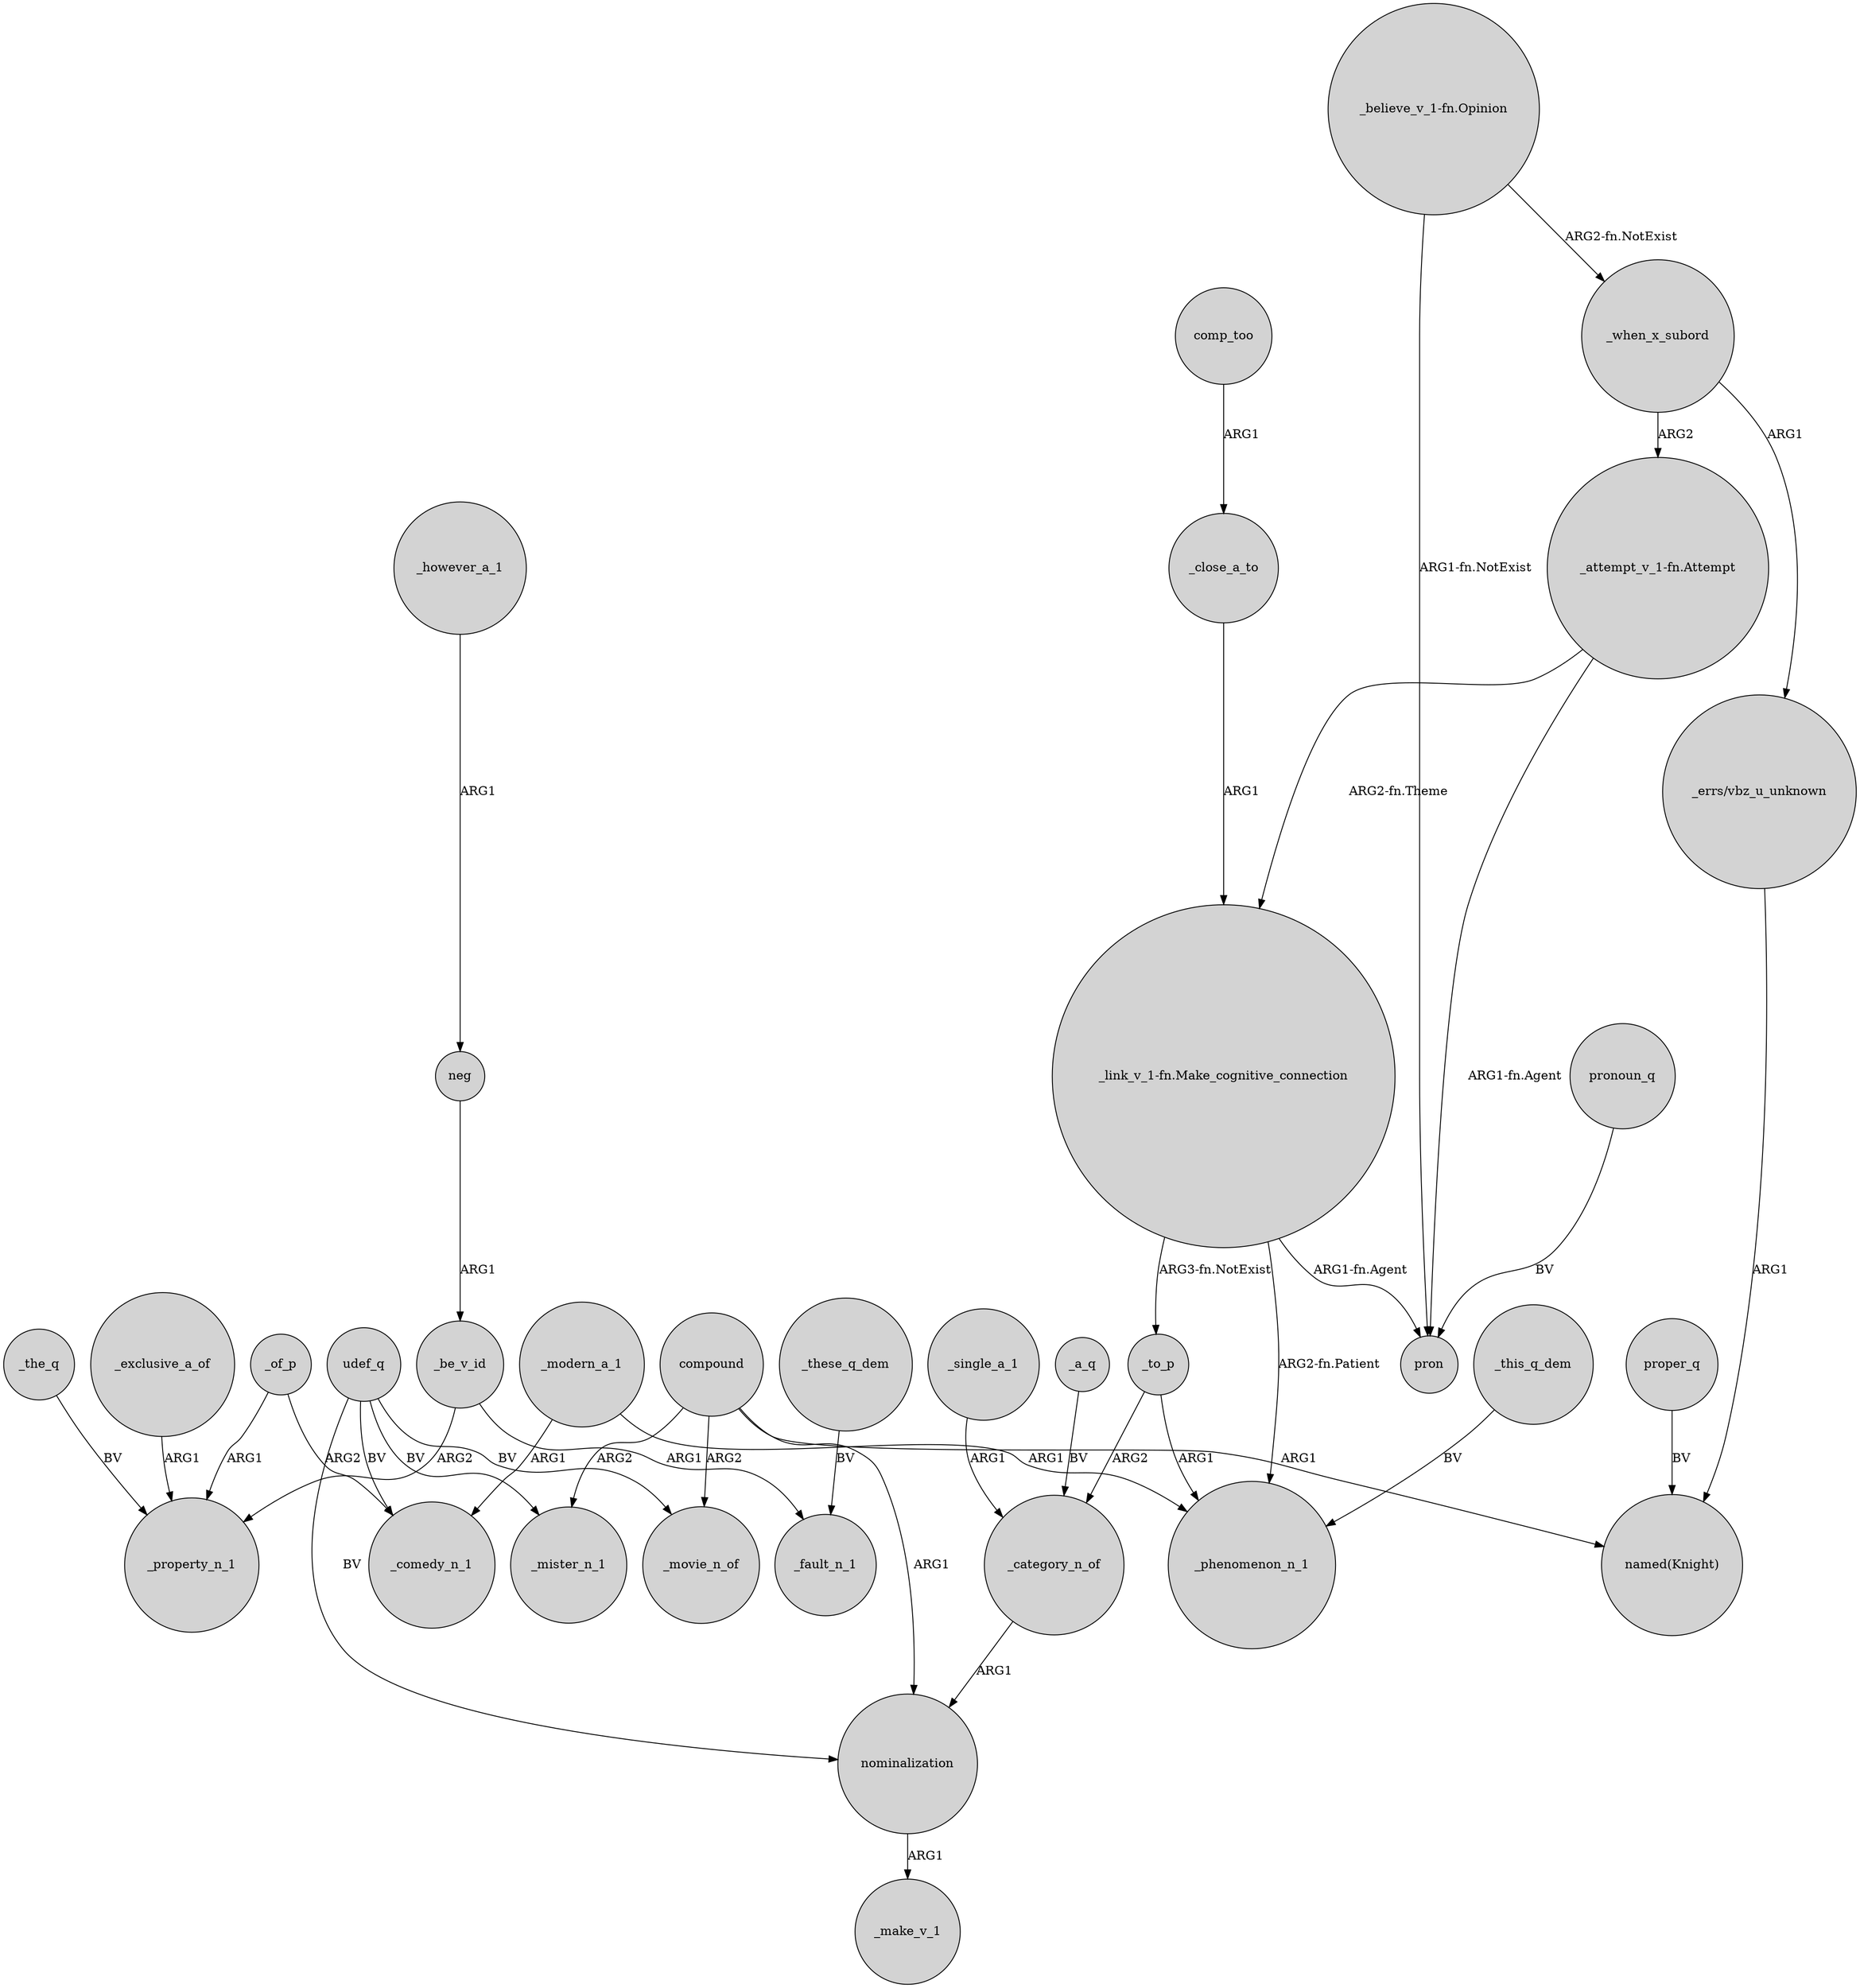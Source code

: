 digraph {
	node [shape=circle style=filled]
	_be_v_id -> _property_n_1 [label=ARG2]
	udef_q -> _comedy_n_1 [label=BV]
	_modern_a_1 -> _phenomenon_n_1 [label=ARG1]
	_exclusive_a_of -> _property_n_1 [label=ARG1]
	"_link_v_1-fn.Make_cognitive_connection" -> _to_p [label="ARG3-fn.NotExist"]
	compound -> _mister_n_1 [label=ARG2]
	udef_q -> _mister_n_1 [label=BV]
	"_believe_v_1-fn.Opinion" -> _when_x_subord [label="ARG2-fn.NotExist"]
	_single_a_1 -> _category_n_of [label=ARG1]
	nominalization -> _make_v_1 [label=ARG1]
	"_link_v_1-fn.Make_cognitive_connection" -> pron [label="ARG1-fn.Agent"]
	_of_p -> _property_n_1 [label=ARG1]
	_of_p -> _comedy_n_1 [label=ARG2]
	proper_q -> "named(Knight)" [label=BV]
	_category_n_of -> nominalization [label=ARG1]
	compound -> "named(Knight)" [label=ARG1]
	_when_x_subord -> "_attempt_v_1-fn.Attempt" [label=ARG2]
	_to_p -> _category_n_of [label=ARG2]
	compound -> _movie_n_of [label=ARG2]
	pronoun_q -> pron [label=BV]
	_however_a_1 -> neg [label=ARG1]
	"_believe_v_1-fn.Opinion" -> pron [label="ARG1-fn.NotExist"]
	_to_p -> _phenomenon_n_1 [label=ARG1]
	_a_q -> _category_n_of [label=BV]
	_be_v_id -> _fault_n_1 [label=ARG1]
	_the_q -> _property_n_1 [label=BV]
	udef_q -> nominalization [label=BV]
	_close_a_to -> "_link_v_1-fn.Make_cognitive_connection" [label=ARG1]
	_these_q_dem -> _fault_n_1 [label=BV]
	_when_x_subord -> "_errs/vbz_u_unknown" [label=ARG1]
	neg -> _be_v_id [label=ARG1]
	_this_q_dem -> _phenomenon_n_1 [label=BV]
	_modern_a_1 -> _comedy_n_1 [label=ARG1]
	"_link_v_1-fn.Make_cognitive_connection" -> _phenomenon_n_1 [label="ARG2-fn.Patient"]
	comp_too -> _close_a_to [label=ARG1]
	compound -> nominalization [label=ARG1]
	"_errs/vbz_u_unknown" -> "named(Knight)" [label=ARG1]
	"_attempt_v_1-fn.Attempt" -> "_link_v_1-fn.Make_cognitive_connection" [label="ARG2-fn.Theme"]
	udef_q -> _movie_n_of [label=BV]
	"_attempt_v_1-fn.Attempt" -> pron [label="ARG1-fn.Agent"]
}
